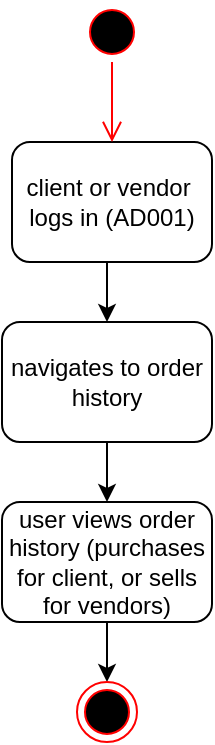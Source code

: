 <mxfile version="21.3.6" type="google">
  <diagram name="Page-1" id="NAG809S8j7YOH0peloBy">
    <mxGraphModel grid="1" page="1" gridSize="10" guides="1" tooltips="1" connect="1" arrows="1" fold="1" pageScale="1" pageWidth="850" pageHeight="1100" math="0" shadow="0">
      <root>
        <mxCell id="0" />
        <mxCell id="1" parent="0" />
        <mxCell id="Gl1RXLci-dCNB1zIW5Oz-3" style="edgeStyle=orthogonalEdgeStyle;rounded=0;orthogonalLoop=1;jettySize=auto;html=1;exitX=0.5;exitY=1;exitDx=0;exitDy=0;entryX=0.5;entryY=0;entryDx=0;entryDy=0;" edge="1" parent="1" source="Gl1RXLci-dCNB1zIW5Oz-1" target="Gl1RXLci-dCNB1zIW5Oz-2">
          <mxGeometry relative="1" as="geometry" />
        </mxCell>
        <mxCell id="Gl1RXLci-dCNB1zIW5Oz-1" value="client or vendor&amp;nbsp; logs in (AD001)" style="rounded=1;whiteSpace=wrap;html=1;" vertex="1" parent="1">
          <mxGeometry x="120" y="110" width="100" height="60" as="geometry" />
        </mxCell>
        <mxCell id="Gl1RXLci-dCNB1zIW5Oz-5" style="edgeStyle=orthogonalEdgeStyle;rounded=0;orthogonalLoop=1;jettySize=auto;html=1;exitX=0.5;exitY=1;exitDx=0;exitDy=0;" edge="1" parent="1" source="Gl1RXLci-dCNB1zIW5Oz-2" target="Gl1RXLci-dCNB1zIW5Oz-4">
          <mxGeometry relative="1" as="geometry" />
        </mxCell>
        <mxCell id="Gl1RXLci-dCNB1zIW5Oz-2" value="navigates to order history" style="rounded=1;whiteSpace=wrap;html=1;" vertex="1" parent="1">
          <mxGeometry x="115" y="200" width="105" height="60" as="geometry" />
        </mxCell>
        <mxCell id="Gl1RXLci-dCNB1zIW5Oz-7" style="edgeStyle=orthogonalEdgeStyle;rounded=0;orthogonalLoop=1;jettySize=auto;html=1;exitX=0.5;exitY=1;exitDx=0;exitDy=0;" edge="1" parent="1" source="Gl1RXLci-dCNB1zIW5Oz-4" target="Gl1RXLci-dCNB1zIW5Oz-6">
          <mxGeometry relative="1" as="geometry" />
        </mxCell>
        <mxCell id="Gl1RXLci-dCNB1zIW5Oz-4" value="user views order history (purchases for client, or sells for vendors)" style="rounded=1;whiteSpace=wrap;html=1;" vertex="1" parent="1">
          <mxGeometry x="115" y="290" width="105" height="60" as="geometry" />
        </mxCell>
        <mxCell id="Gl1RXLci-dCNB1zIW5Oz-6" value="" style="ellipse;html=1;shape=endState;fillColor=#000000;strokeColor=#ff0000;" vertex="1" parent="1">
          <mxGeometry x="152.5" y="380" width="30" height="30" as="geometry" />
        </mxCell>
        <mxCell id="Gl1RXLci-dCNB1zIW5Oz-8" value="" style="ellipse;html=1;shape=startState;fillColor=#000000;strokeColor=#ff0000;" vertex="1" parent="1">
          <mxGeometry x="155" y="40" width="30" height="30" as="geometry" />
        </mxCell>
        <mxCell id="Gl1RXLci-dCNB1zIW5Oz-9" value="" style="edgeStyle=orthogonalEdgeStyle;html=1;verticalAlign=bottom;endArrow=open;endSize=8;strokeColor=#ff0000;rounded=0;entryX=0.5;entryY=0;entryDx=0;entryDy=0;" edge="1" parent="1" source="Gl1RXLci-dCNB1zIW5Oz-8" target="Gl1RXLci-dCNB1zIW5Oz-1">
          <mxGeometry relative="1" as="geometry">
            <mxPoint x="240" y="90" as="targetPoint" />
          </mxGeometry>
        </mxCell>
      </root>
    </mxGraphModel>
  </diagram>
</mxfile>
